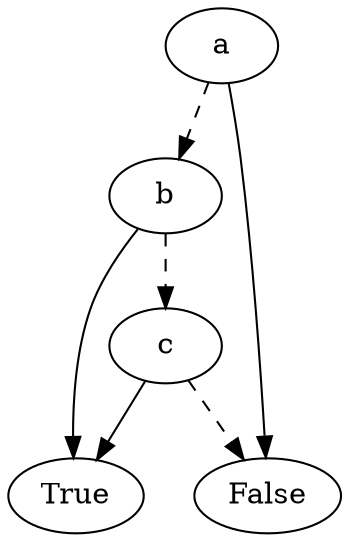 digraph{2202464936016[label=a]2202464936400[label="b"]
2202464936016 -> 2202464936400[style=dashed label="" fontcolor = gray]
2202464940624[label="c"]
2202464936400 -> 2202464940624[style=dashed label="" fontcolor = gray]
2202464928592[label="False"]
2202464940624 -> 2202464928592[style=dashed label="" fontcolor = gray]
2202464943248[label="True"]
2202464940624 -> 2202464943248 [label="" fontcolor = gray]
2202464943248[label="True"]
2202464936400 -> 2202464943248 [label="" fontcolor = gray]
2202464928592[label="False"]
2202464936016 -> 2202464928592 [label="" fontcolor = gray]
}